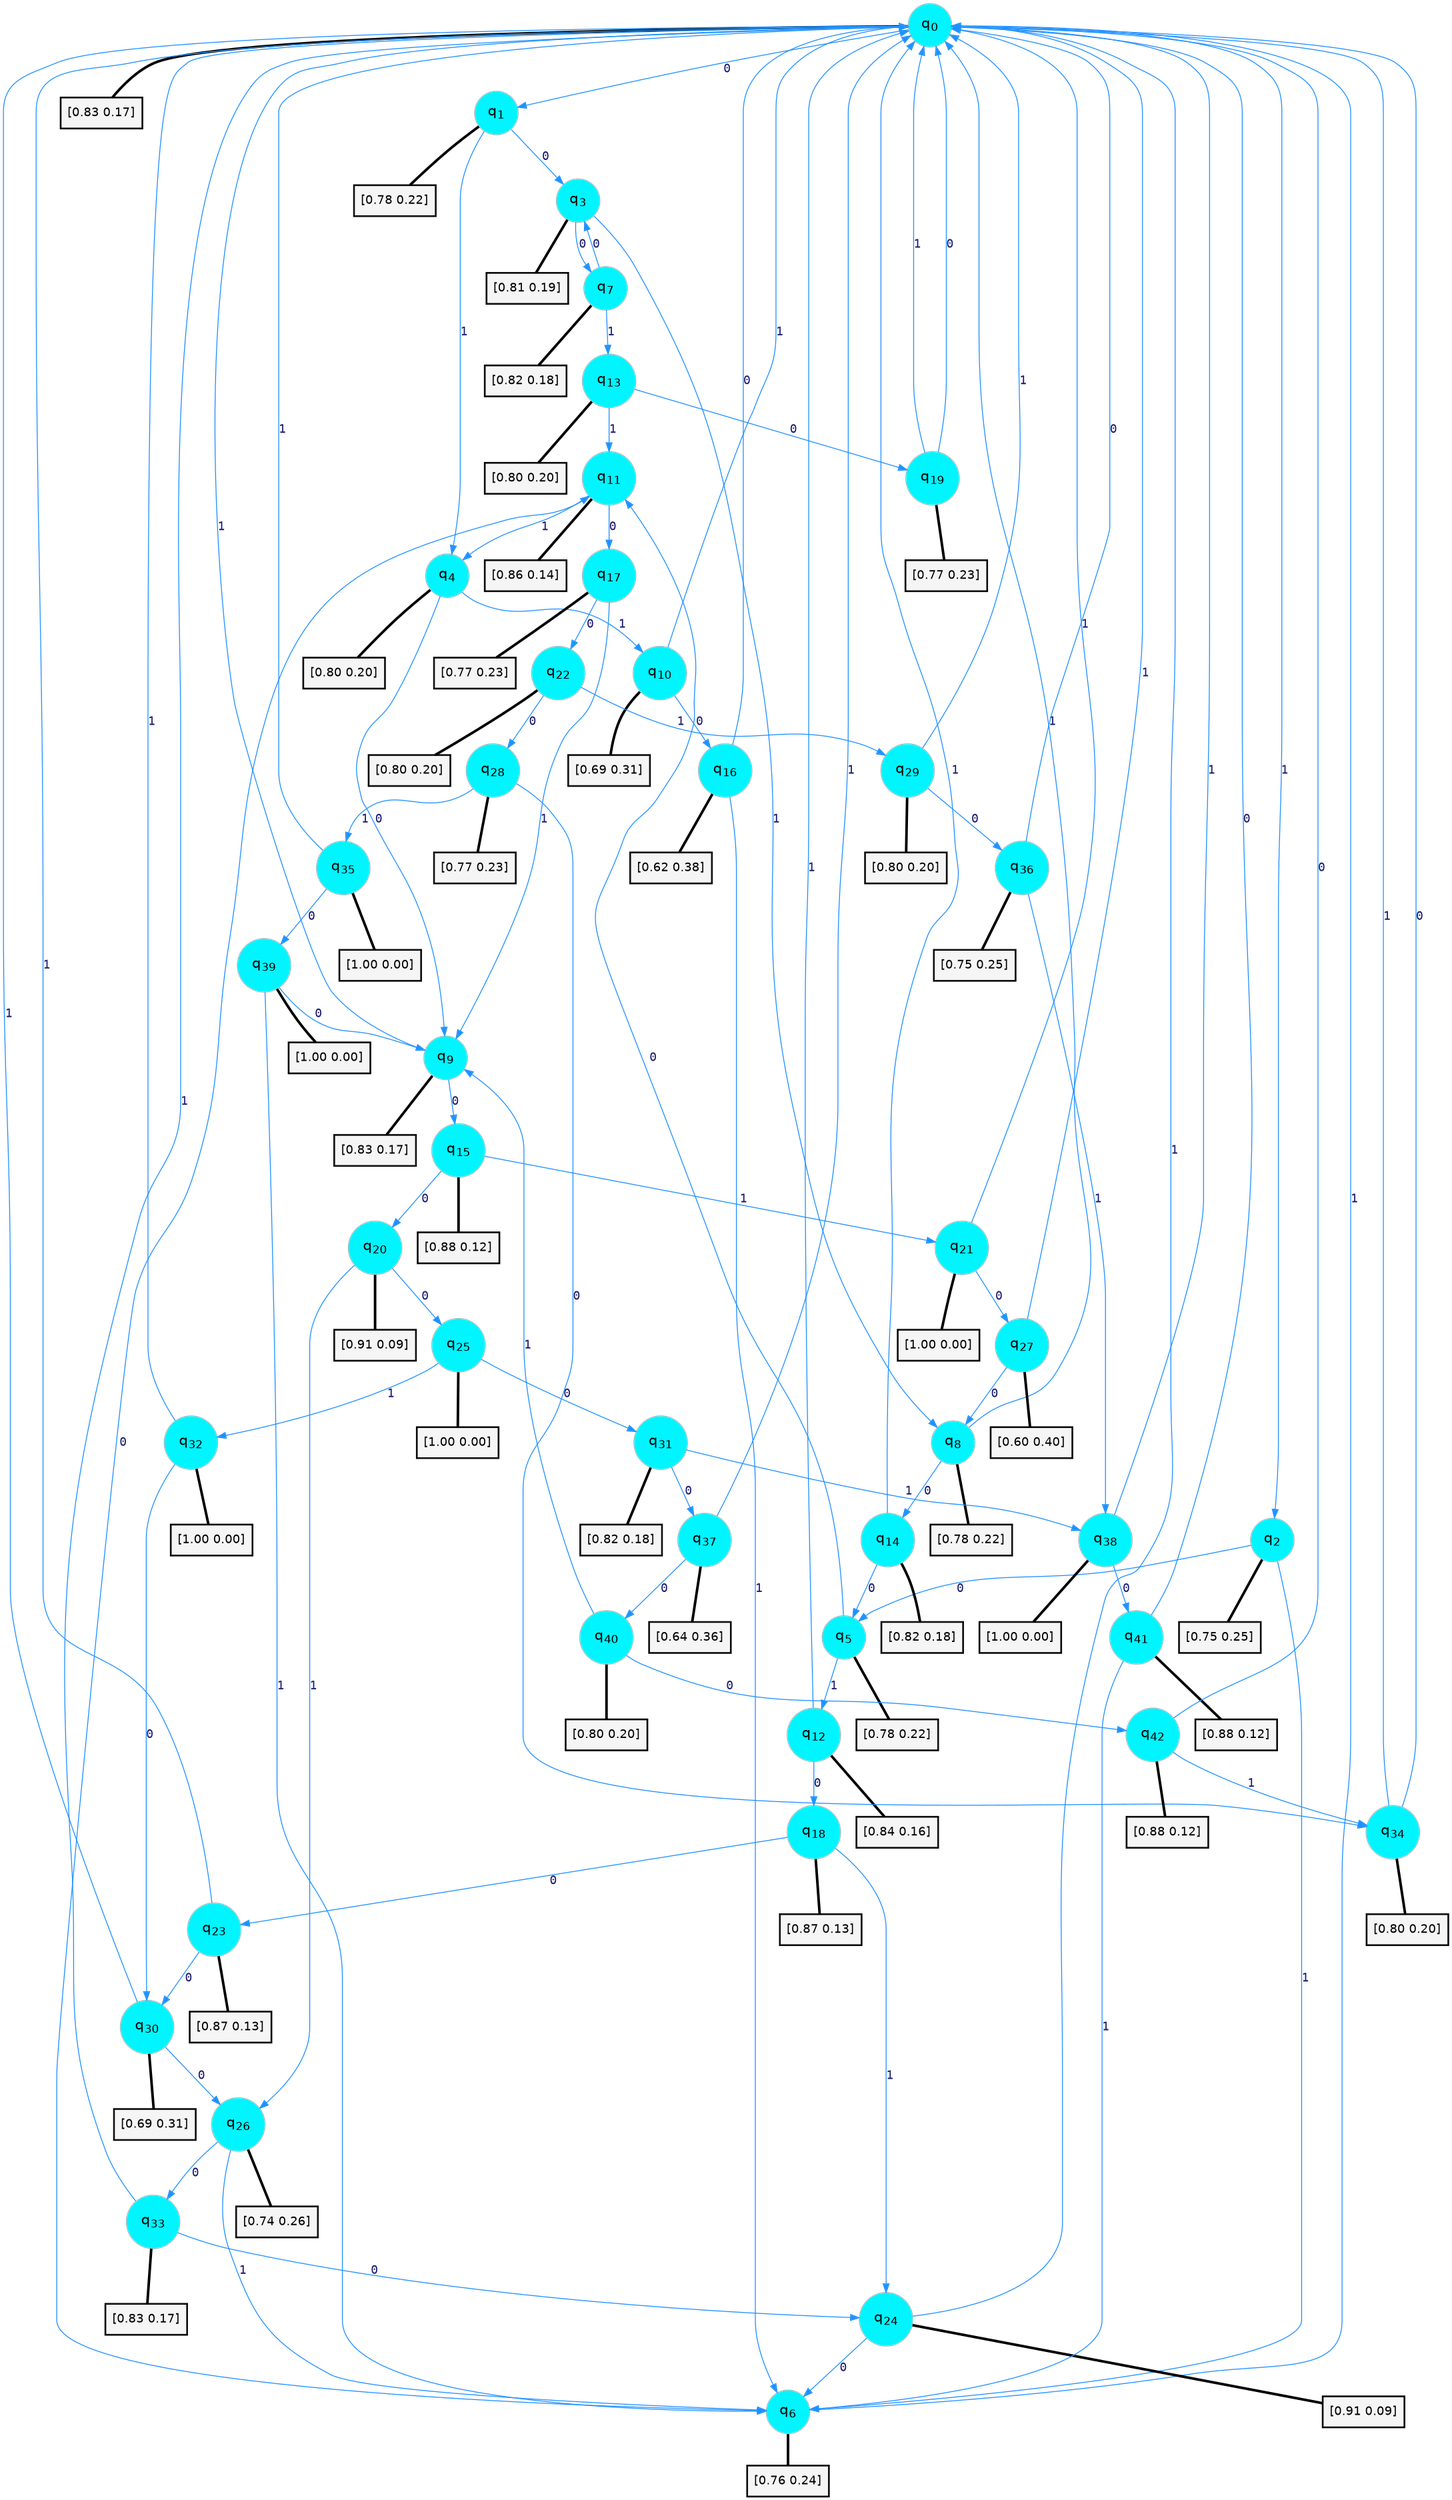 digraph G {
graph [
bgcolor=transparent, dpi=300, rankdir=TD, size="40,25"];
node [
color=gray, fillcolor=turquoise1, fontcolor=black, fontname=Helvetica, fontsize=16, fontweight=bold, shape=circle, style=filled];
edge [
arrowsize=1, color=dodgerblue1, fontcolor=midnightblue, fontname=courier, fontweight=bold, penwidth=1, style=solid, weight=20];
0[label=<q<SUB>0</SUB>>];
1[label=<q<SUB>1</SUB>>];
2[label=<q<SUB>2</SUB>>];
3[label=<q<SUB>3</SUB>>];
4[label=<q<SUB>4</SUB>>];
5[label=<q<SUB>5</SUB>>];
6[label=<q<SUB>6</SUB>>];
7[label=<q<SUB>7</SUB>>];
8[label=<q<SUB>8</SUB>>];
9[label=<q<SUB>9</SUB>>];
10[label=<q<SUB>10</SUB>>];
11[label=<q<SUB>11</SUB>>];
12[label=<q<SUB>12</SUB>>];
13[label=<q<SUB>13</SUB>>];
14[label=<q<SUB>14</SUB>>];
15[label=<q<SUB>15</SUB>>];
16[label=<q<SUB>16</SUB>>];
17[label=<q<SUB>17</SUB>>];
18[label=<q<SUB>18</SUB>>];
19[label=<q<SUB>19</SUB>>];
20[label=<q<SUB>20</SUB>>];
21[label=<q<SUB>21</SUB>>];
22[label=<q<SUB>22</SUB>>];
23[label=<q<SUB>23</SUB>>];
24[label=<q<SUB>24</SUB>>];
25[label=<q<SUB>25</SUB>>];
26[label=<q<SUB>26</SUB>>];
27[label=<q<SUB>27</SUB>>];
28[label=<q<SUB>28</SUB>>];
29[label=<q<SUB>29</SUB>>];
30[label=<q<SUB>30</SUB>>];
31[label=<q<SUB>31</SUB>>];
32[label=<q<SUB>32</SUB>>];
33[label=<q<SUB>33</SUB>>];
34[label=<q<SUB>34</SUB>>];
35[label=<q<SUB>35</SUB>>];
36[label=<q<SUB>36</SUB>>];
37[label=<q<SUB>37</SUB>>];
38[label=<q<SUB>38</SUB>>];
39[label=<q<SUB>39</SUB>>];
40[label=<q<SUB>40</SUB>>];
41[label=<q<SUB>41</SUB>>];
42[label=<q<SUB>42</SUB>>];
43[label="[0.83 0.17]", shape=box,fontcolor=black, fontname=Helvetica, fontsize=14, penwidth=2, fillcolor=whitesmoke,color=black];
44[label="[0.78 0.22]", shape=box,fontcolor=black, fontname=Helvetica, fontsize=14, penwidth=2, fillcolor=whitesmoke,color=black];
45[label="[0.75 0.25]", shape=box,fontcolor=black, fontname=Helvetica, fontsize=14, penwidth=2, fillcolor=whitesmoke,color=black];
46[label="[0.81 0.19]", shape=box,fontcolor=black, fontname=Helvetica, fontsize=14, penwidth=2, fillcolor=whitesmoke,color=black];
47[label="[0.80 0.20]", shape=box,fontcolor=black, fontname=Helvetica, fontsize=14, penwidth=2, fillcolor=whitesmoke,color=black];
48[label="[0.78 0.22]", shape=box,fontcolor=black, fontname=Helvetica, fontsize=14, penwidth=2, fillcolor=whitesmoke,color=black];
49[label="[0.76 0.24]", shape=box,fontcolor=black, fontname=Helvetica, fontsize=14, penwidth=2, fillcolor=whitesmoke,color=black];
50[label="[0.82 0.18]", shape=box,fontcolor=black, fontname=Helvetica, fontsize=14, penwidth=2, fillcolor=whitesmoke,color=black];
51[label="[0.78 0.22]", shape=box,fontcolor=black, fontname=Helvetica, fontsize=14, penwidth=2, fillcolor=whitesmoke,color=black];
52[label="[0.83 0.17]", shape=box,fontcolor=black, fontname=Helvetica, fontsize=14, penwidth=2, fillcolor=whitesmoke,color=black];
53[label="[0.69 0.31]", shape=box,fontcolor=black, fontname=Helvetica, fontsize=14, penwidth=2, fillcolor=whitesmoke,color=black];
54[label="[0.86 0.14]", shape=box,fontcolor=black, fontname=Helvetica, fontsize=14, penwidth=2, fillcolor=whitesmoke,color=black];
55[label="[0.84 0.16]", shape=box,fontcolor=black, fontname=Helvetica, fontsize=14, penwidth=2, fillcolor=whitesmoke,color=black];
56[label="[0.80 0.20]", shape=box,fontcolor=black, fontname=Helvetica, fontsize=14, penwidth=2, fillcolor=whitesmoke,color=black];
57[label="[0.82 0.18]", shape=box,fontcolor=black, fontname=Helvetica, fontsize=14, penwidth=2, fillcolor=whitesmoke,color=black];
58[label="[0.88 0.12]", shape=box,fontcolor=black, fontname=Helvetica, fontsize=14, penwidth=2, fillcolor=whitesmoke,color=black];
59[label="[0.62 0.38]", shape=box,fontcolor=black, fontname=Helvetica, fontsize=14, penwidth=2, fillcolor=whitesmoke,color=black];
60[label="[0.77 0.23]", shape=box,fontcolor=black, fontname=Helvetica, fontsize=14, penwidth=2, fillcolor=whitesmoke,color=black];
61[label="[0.87 0.13]", shape=box,fontcolor=black, fontname=Helvetica, fontsize=14, penwidth=2, fillcolor=whitesmoke,color=black];
62[label="[0.77 0.23]", shape=box,fontcolor=black, fontname=Helvetica, fontsize=14, penwidth=2, fillcolor=whitesmoke,color=black];
63[label="[0.91 0.09]", shape=box,fontcolor=black, fontname=Helvetica, fontsize=14, penwidth=2, fillcolor=whitesmoke,color=black];
64[label="[1.00 0.00]", shape=box,fontcolor=black, fontname=Helvetica, fontsize=14, penwidth=2, fillcolor=whitesmoke,color=black];
65[label="[0.80 0.20]", shape=box,fontcolor=black, fontname=Helvetica, fontsize=14, penwidth=2, fillcolor=whitesmoke,color=black];
66[label="[0.87 0.13]", shape=box,fontcolor=black, fontname=Helvetica, fontsize=14, penwidth=2, fillcolor=whitesmoke,color=black];
67[label="[0.91 0.09]", shape=box,fontcolor=black, fontname=Helvetica, fontsize=14, penwidth=2, fillcolor=whitesmoke,color=black];
68[label="[1.00 0.00]", shape=box,fontcolor=black, fontname=Helvetica, fontsize=14, penwidth=2, fillcolor=whitesmoke,color=black];
69[label="[0.74 0.26]", shape=box,fontcolor=black, fontname=Helvetica, fontsize=14, penwidth=2, fillcolor=whitesmoke,color=black];
70[label="[0.60 0.40]", shape=box,fontcolor=black, fontname=Helvetica, fontsize=14, penwidth=2, fillcolor=whitesmoke,color=black];
71[label="[0.77 0.23]", shape=box,fontcolor=black, fontname=Helvetica, fontsize=14, penwidth=2, fillcolor=whitesmoke,color=black];
72[label="[0.80 0.20]", shape=box,fontcolor=black, fontname=Helvetica, fontsize=14, penwidth=2, fillcolor=whitesmoke,color=black];
73[label="[0.69 0.31]", shape=box,fontcolor=black, fontname=Helvetica, fontsize=14, penwidth=2, fillcolor=whitesmoke,color=black];
74[label="[0.82 0.18]", shape=box,fontcolor=black, fontname=Helvetica, fontsize=14, penwidth=2, fillcolor=whitesmoke,color=black];
75[label="[1.00 0.00]", shape=box,fontcolor=black, fontname=Helvetica, fontsize=14, penwidth=2, fillcolor=whitesmoke,color=black];
76[label="[0.83 0.17]", shape=box,fontcolor=black, fontname=Helvetica, fontsize=14, penwidth=2, fillcolor=whitesmoke,color=black];
77[label="[0.80 0.20]", shape=box,fontcolor=black, fontname=Helvetica, fontsize=14, penwidth=2, fillcolor=whitesmoke,color=black];
78[label="[1.00 0.00]", shape=box,fontcolor=black, fontname=Helvetica, fontsize=14, penwidth=2, fillcolor=whitesmoke,color=black];
79[label="[0.75 0.25]", shape=box,fontcolor=black, fontname=Helvetica, fontsize=14, penwidth=2, fillcolor=whitesmoke,color=black];
80[label="[0.64 0.36]", shape=box,fontcolor=black, fontname=Helvetica, fontsize=14, penwidth=2, fillcolor=whitesmoke,color=black];
81[label="[1.00 0.00]", shape=box,fontcolor=black, fontname=Helvetica, fontsize=14, penwidth=2, fillcolor=whitesmoke,color=black];
82[label="[1.00 0.00]", shape=box,fontcolor=black, fontname=Helvetica, fontsize=14, penwidth=2, fillcolor=whitesmoke,color=black];
83[label="[0.80 0.20]", shape=box,fontcolor=black, fontname=Helvetica, fontsize=14, penwidth=2, fillcolor=whitesmoke,color=black];
84[label="[0.88 0.12]", shape=box,fontcolor=black, fontname=Helvetica, fontsize=14, penwidth=2, fillcolor=whitesmoke,color=black];
85[label="[0.88 0.12]", shape=box,fontcolor=black, fontname=Helvetica, fontsize=14, penwidth=2, fillcolor=whitesmoke,color=black];
0->1 [label=0];
0->2 [label=1];
0->43 [arrowhead=none, penwidth=3,color=black];
1->3 [label=0];
1->4 [label=1];
1->44 [arrowhead=none, penwidth=3,color=black];
2->5 [label=0];
2->6 [label=1];
2->45 [arrowhead=none, penwidth=3,color=black];
3->7 [label=0];
3->8 [label=1];
3->46 [arrowhead=none, penwidth=3,color=black];
4->9 [label=0];
4->10 [label=1];
4->47 [arrowhead=none, penwidth=3,color=black];
5->11 [label=0];
5->12 [label=1];
5->48 [arrowhead=none, penwidth=3,color=black];
6->11 [label=0];
6->0 [label=1];
6->49 [arrowhead=none, penwidth=3,color=black];
7->3 [label=0];
7->13 [label=1];
7->50 [arrowhead=none, penwidth=3,color=black];
8->14 [label=0];
8->0 [label=1];
8->51 [arrowhead=none, penwidth=3,color=black];
9->15 [label=0];
9->0 [label=1];
9->52 [arrowhead=none, penwidth=3,color=black];
10->16 [label=0];
10->0 [label=1];
10->53 [arrowhead=none, penwidth=3,color=black];
11->17 [label=0];
11->4 [label=1];
11->54 [arrowhead=none, penwidth=3,color=black];
12->18 [label=0];
12->0 [label=1];
12->55 [arrowhead=none, penwidth=3,color=black];
13->19 [label=0];
13->11 [label=1];
13->56 [arrowhead=none, penwidth=3,color=black];
14->5 [label=0];
14->0 [label=1];
14->57 [arrowhead=none, penwidth=3,color=black];
15->20 [label=0];
15->21 [label=1];
15->58 [arrowhead=none, penwidth=3,color=black];
16->0 [label=0];
16->6 [label=1];
16->59 [arrowhead=none, penwidth=3,color=black];
17->22 [label=0];
17->9 [label=1];
17->60 [arrowhead=none, penwidth=3,color=black];
18->23 [label=0];
18->24 [label=1];
18->61 [arrowhead=none, penwidth=3,color=black];
19->0 [label=0];
19->0 [label=1];
19->62 [arrowhead=none, penwidth=3,color=black];
20->25 [label=0];
20->26 [label=1];
20->63 [arrowhead=none, penwidth=3,color=black];
21->27 [label=0];
21->0 [label=1];
21->64 [arrowhead=none, penwidth=3,color=black];
22->28 [label=0];
22->29 [label=1];
22->65 [arrowhead=none, penwidth=3,color=black];
23->30 [label=0];
23->0 [label=1];
23->66 [arrowhead=none, penwidth=3,color=black];
24->6 [label=0];
24->0 [label=1];
24->67 [arrowhead=none, penwidth=3,color=black];
25->31 [label=0];
25->32 [label=1];
25->68 [arrowhead=none, penwidth=3,color=black];
26->33 [label=0];
26->6 [label=1];
26->69 [arrowhead=none, penwidth=3,color=black];
27->8 [label=0];
27->0 [label=1];
27->70 [arrowhead=none, penwidth=3,color=black];
28->34 [label=0];
28->35 [label=1];
28->71 [arrowhead=none, penwidth=3,color=black];
29->36 [label=0];
29->0 [label=1];
29->72 [arrowhead=none, penwidth=3,color=black];
30->26 [label=0];
30->0 [label=1];
30->73 [arrowhead=none, penwidth=3,color=black];
31->37 [label=0];
31->38 [label=1];
31->74 [arrowhead=none, penwidth=3,color=black];
32->30 [label=0];
32->0 [label=1];
32->75 [arrowhead=none, penwidth=3,color=black];
33->24 [label=0];
33->0 [label=1];
33->76 [arrowhead=none, penwidth=3,color=black];
34->0 [label=0];
34->0 [label=1];
34->77 [arrowhead=none, penwidth=3,color=black];
35->39 [label=0];
35->0 [label=1];
35->78 [arrowhead=none, penwidth=3,color=black];
36->0 [label=0];
36->38 [label=1];
36->79 [arrowhead=none, penwidth=3,color=black];
37->40 [label=0];
37->0 [label=1];
37->80 [arrowhead=none, penwidth=3,color=black];
38->41 [label=0];
38->0 [label=1];
38->81 [arrowhead=none, penwidth=3,color=black];
39->9 [label=0];
39->6 [label=1];
39->82 [arrowhead=none, penwidth=3,color=black];
40->42 [label=0];
40->9 [label=1];
40->83 [arrowhead=none, penwidth=3,color=black];
41->0 [label=0];
41->6 [label=1];
41->84 [arrowhead=none, penwidth=3,color=black];
42->0 [label=0];
42->34 [label=1];
42->85 [arrowhead=none, penwidth=3,color=black];
}
